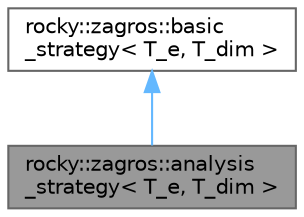 digraph "rocky::zagros::analysis_strategy&lt; T_e, T_dim &gt;"
{
 // LATEX_PDF_SIZE
  bgcolor="transparent";
  edge [fontname=Helvetica,fontsize=10,labelfontname=Helvetica,labelfontsize=10];
  node [fontname=Helvetica,fontsize=10,shape=box,height=0.2,width=0.4];
  Node1 [label="rocky::zagros::analysis\l_strategy\< T_e, T_dim \>",height=0.2,width=0.4,color="gray40", fillcolor="grey60", style="filled", fontcolor="black",tooltip="base class for strategies for analysing loss functions"];
  Node2 -> Node1 [dir="back",color="steelblue1",style="solid"];
  Node2 [label="rocky::zagros::basic\l_strategy\< T_e, T_dim \>",height=0.2,width=0.4,color="gray40", fillcolor="white", style="filled",URL="$classrocky_1_1zagros_1_1basic__strategy.html",tooltip="Interface for all strategies."];
}

